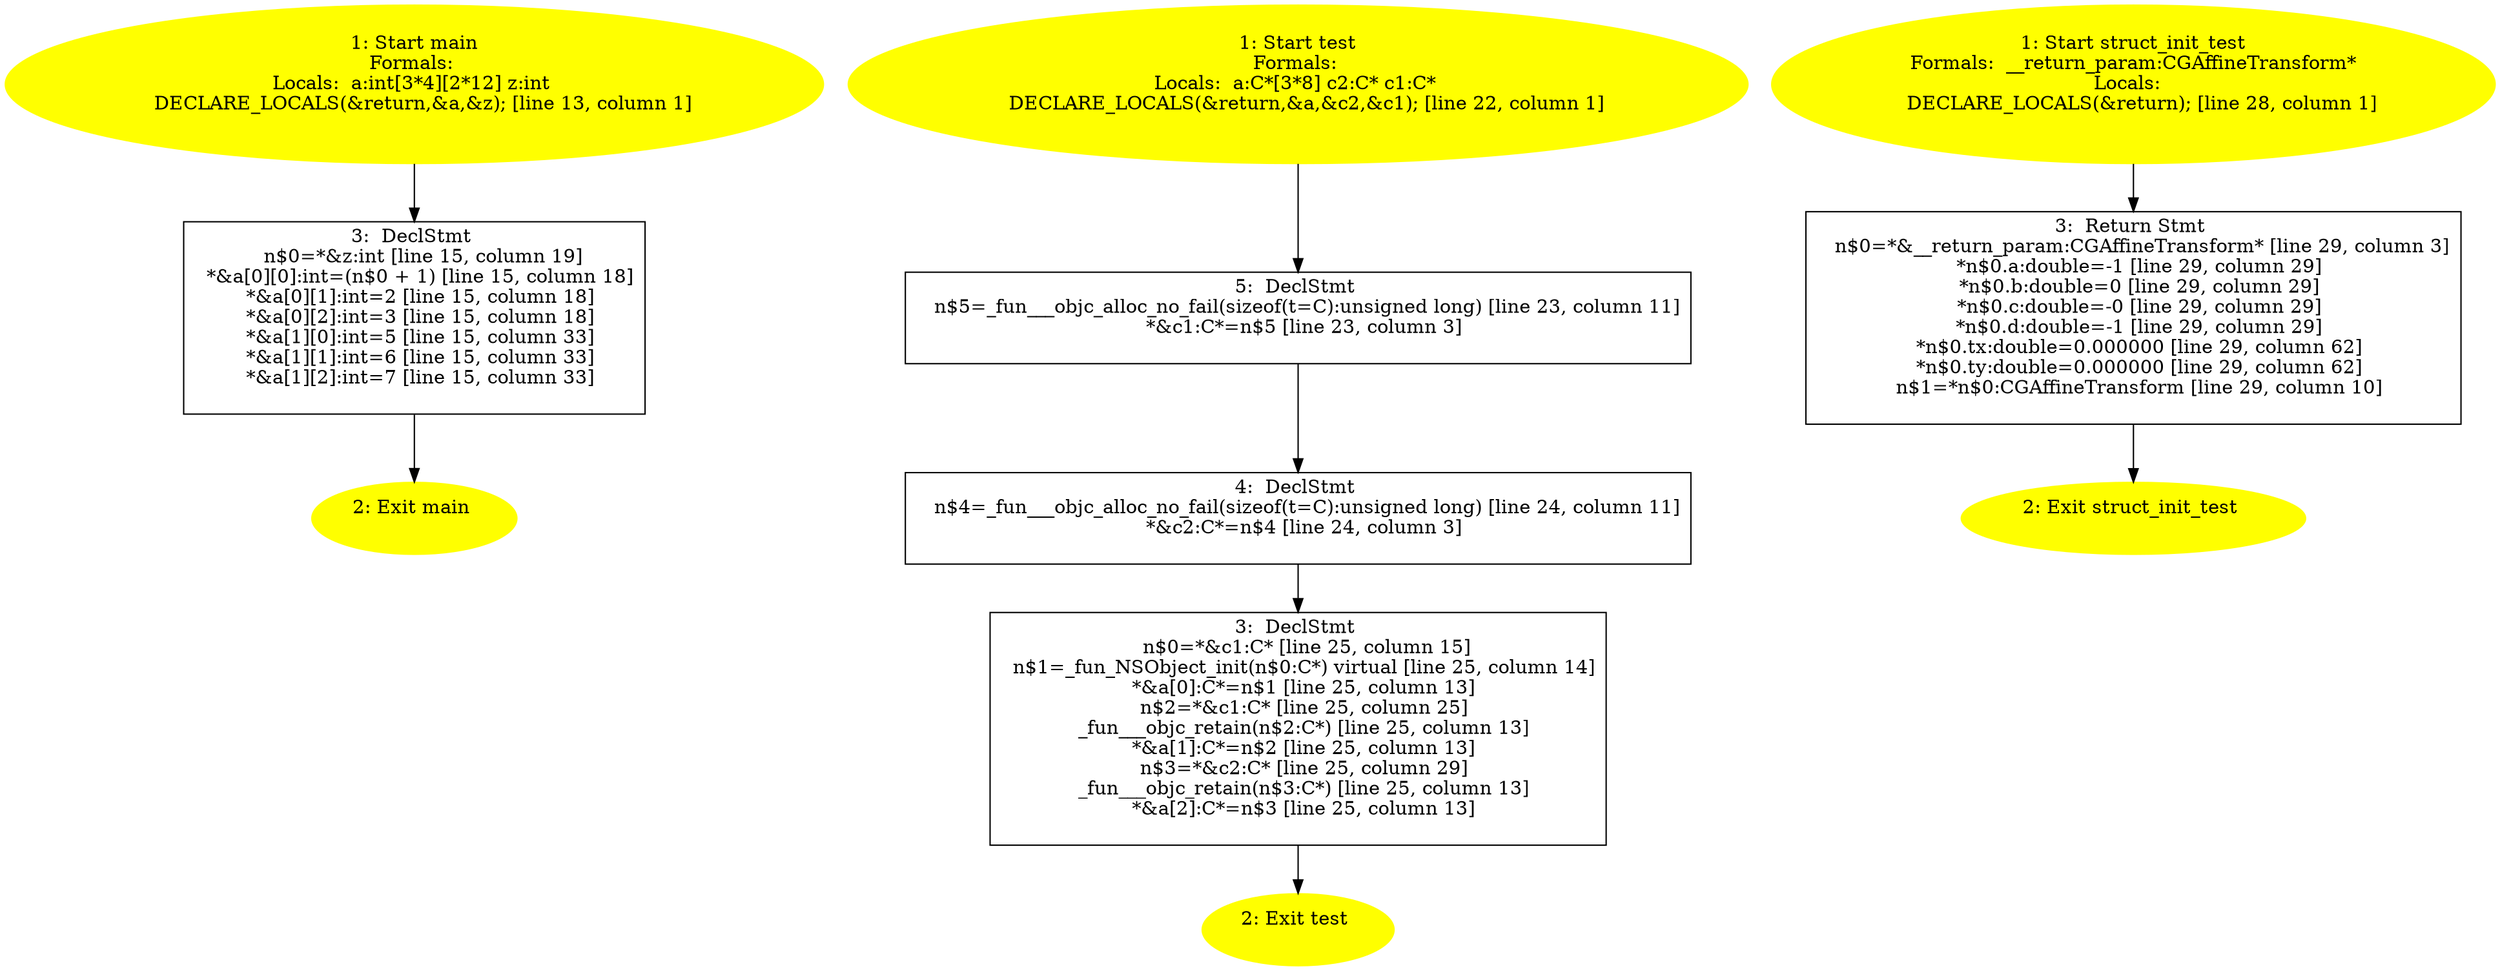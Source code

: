 /* @generated */
digraph iCFG {
"main.fad58de7366495db4650cfefac2fcd61_1" [label="1: Start main\nFormals: \nLocals:  a:int[3*4][2*12] z:int \n   DECLARE_LOCALS(&return,&a,&z); [line 13, column 1]\n " color=yellow style=filled]
	

	 "main.fad58de7366495db4650cfefac2fcd61_1" -> "main.fad58de7366495db4650cfefac2fcd61_3" ;
"main.fad58de7366495db4650cfefac2fcd61_2" [label="2: Exit main \n  " color=yellow style=filled]
	

"main.fad58de7366495db4650cfefac2fcd61_3" [label="3:  DeclStmt \n   n$0=*&z:int [line 15, column 19]\n  *&a[0][0]:int=(n$0 + 1) [line 15, column 18]\n  *&a[0][1]:int=2 [line 15, column 18]\n  *&a[0][2]:int=3 [line 15, column 18]\n  *&a[1][0]:int=5 [line 15, column 33]\n  *&a[1][1]:int=6 [line 15, column 33]\n  *&a[1][2]:int=7 [line 15, column 33]\n " shape="box"]
	

	 "main.fad58de7366495db4650cfefac2fcd61_3" -> "main.fad58de7366495db4650cfefac2fcd61_2" ;
"test.098f6bcd4621d373cade4e832627b4f6_1" [label="1: Start test\nFormals: \nLocals:  a:C*[3*8] c2:C* c1:C* \n   DECLARE_LOCALS(&return,&a,&c2,&c1); [line 22, column 1]\n " color=yellow style=filled]
	

	 "test.098f6bcd4621d373cade4e832627b4f6_1" -> "test.098f6bcd4621d373cade4e832627b4f6_5" ;
"test.098f6bcd4621d373cade4e832627b4f6_2" [label="2: Exit test \n  " color=yellow style=filled]
	

"test.098f6bcd4621d373cade4e832627b4f6_3" [label="3:  DeclStmt \n   n$0=*&c1:C* [line 25, column 15]\n  n$1=_fun_NSObject_init(n$0:C*) virtual [line 25, column 14]\n  *&a[0]:C*=n$1 [line 25, column 13]\n  n$2=*&c1:C* [line 25, column 25]\n  _fun___objc_retain(n$2:C*) [line 25, column 13]\n  *&a[1]:C*=n$2 [line 25, column 13]\n  n$3=*&c2:C* [line 25, column 29]\n  _fun___objc_retain(n$3:C*) [line 25, column 13]\n  *&a[2]:C*=n$3 [line 25, column 13]\n " shape="box"]
	

	 "test.098f6bcd4621d373cade4e832627b4f6_3" -> "test.098f6bcd4621d373cade4e832627b4f6_2" ;
"test.098f6bcd4621d373cade4e832627b4f6_4" [label="4:  DeclStmt \n   n$4=_fun___objc_alloc_no_fail(sizeof(t=C):unsigned long) [line 24, column 11]\n  *&c2:C*=n$4 [line 24, column 3]\n " shape="box"]
	

	 "test.098f6bcd4621d373cade4e832627b4f6_4" -> "test.098f6bcd4621d373cade4e832627b4f6_3" ;
"test.098f6bcd4621d373cade4e832627b4f6_5" [label="5:  DeclStmt \n   n$5=_fun___objc_alloc_no_fail(sizeof(t=C):unsigned long) [line 23, column 11]\n  *&c1:C*=n$5 [line 23, column 3]\n " shape="box"]
	

	 "test.098f6bcd4621d373cade4e832627b4f6_5" -> "test.098f6bcd4621d373cade4e832627b4f6_4" ;
"struct_init_test.b3909a459f16e15611cc425c52c74b0c_1" [label="1: Start struct_init_test\nFormals:  __return_param:CGAffineTransform*\nLocals:  \n   DECLARE_LOCALS(&return); [line 28, column 1]\n " color=yellow style=filled]
	

	 "struct_init_test.b3909a459f16e15611cc425c52c74b0c_1" -> "struct_init_test.b3909a459f16e15611cc425c52c74b0c_3" ;
"struct_init_test.b3909a459f16e15611cc425c52c74b0c_2" [label="2: Exit struct_init_test \n  " color=yellow style=filled]
	

"struct_init_test.b3909a459f16e15611cc425c52c74b0c_3" [label="3:  Return Stmt \n   n$0=*&__return_param:CGAffineTransform* [line 29, column 3]\n  *n$0.a:double=-1 [line 29, column 29]\n  *n$0.b:double=0 [line 29, column 29]\n  *n$0.c:double=-0 [line 29, column 29]\n  *n$0.d:double=-1 [line 29, column 29]\n  *n$0.tx:double=0.000000 [line 29, column 62]\n  *n$0.ty:double=0.000000 [line 29, column 62]\n  n$1=*n$0:CGAffineTransform [line 29, column 10]\n " shape="box"]
	

	 "struct_init_test.b3909a459f16e15611cc425c52c74b0c_3" -> "struct_init_test.b3909a459f16e15611cc425c52c74b0c_2" ;
}
